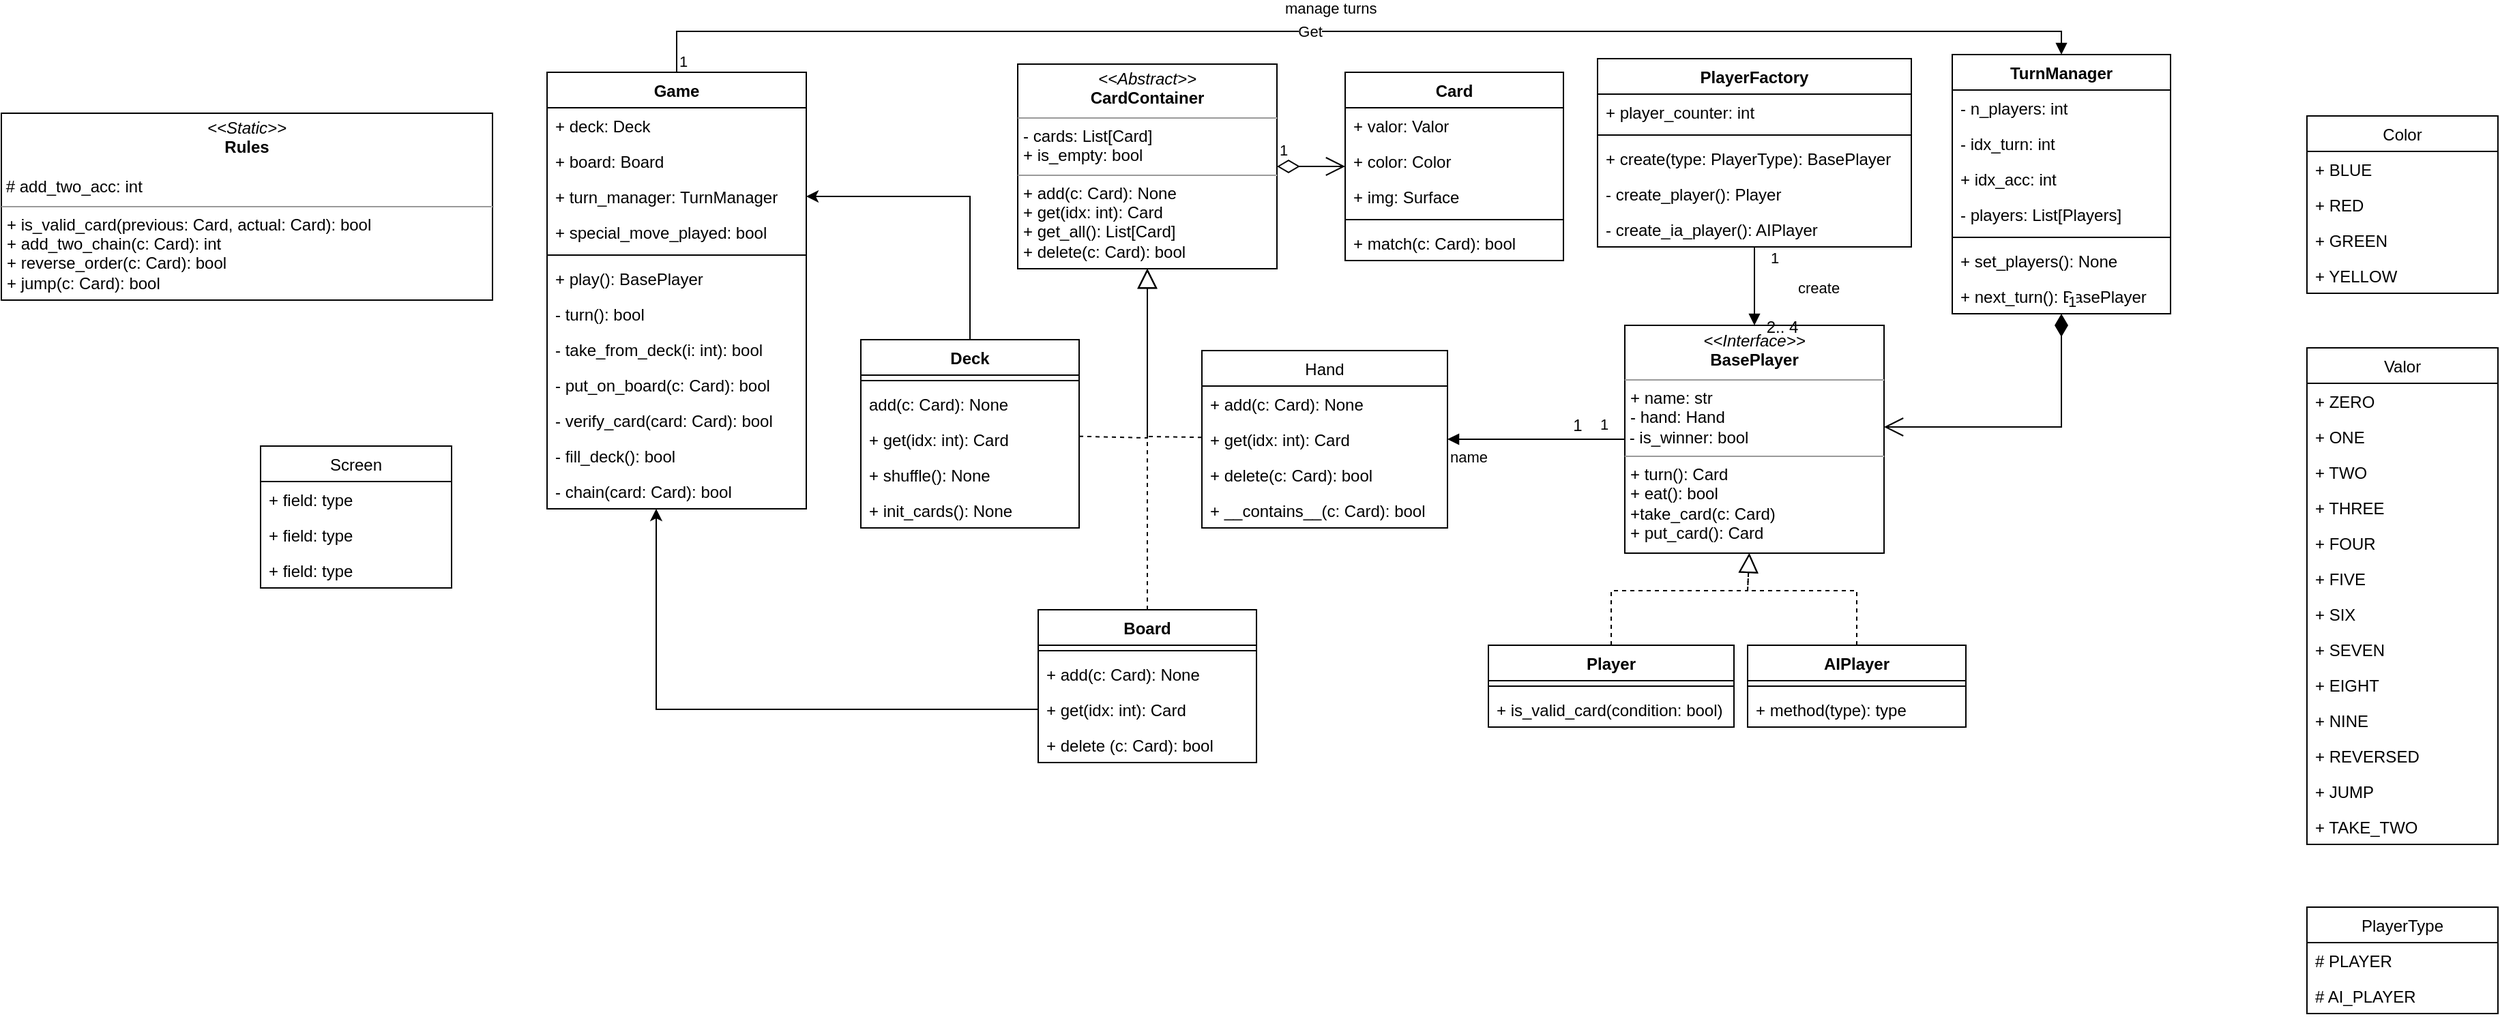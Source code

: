 <mxfile version="21.2.1" type="device">
  <diagram name="Page-1" id="DBGiUCMHaHdx4AlMlMy3">
    <mxGraphModel dx="2814" dy="854" grid="1" gridSize="10" guides="1" tooltips="1" connect="1" arrows="1" fold="1" page="1" pageScale="1" pageWidth="850" pageHeight="1100" math="0" shadow="0">
      <root>
        <mxCell id="0" />
        <mxCell id="1" parent="0" />
        <mxCell id="ubqhAJazblZL6xj3t8Am-1" value="Game" style="swimlane;fontStyle=1;align=center;verticalAlign=top;childLayout=stackLayout;horizontal=1;startSize=26;horizontalStack=0;resizeParent=1;resizeParentMax=0;resizeLast=0;collapsible=1;marginBottom=0;" parent="1" vertex="1">
          <mxGeometry x="-600" y="140" width="190" height="320" as="geometry" />
        </mxCell>
        <mxCell id="ubqhAJazblZL6xj3t8Am-2" value="+ deck: Deck" style="text;strokeColor=none;fillColor=none;align=left;verticalAlign=top;spacingLeft=4;spacingRight=4;overflow=hidden;rotatable=0;points=[[0,0.5],[1,0.5]];portConstraint=eastwest;" parent="ubqhAJazblZL6xj3t8Am-1" vertex="1">
          <mxGeometry y="26" width="190" height="26" as="geometry" />
        </mxCell>
        <mxCell id="ubqhAJazblZL6xj3t8Am-128" value="+ board: Board" style="text;strokeColor=none;fillColor=none;align=left;verticalAlign=top;spacingLeft=4;spacingRight=4;overflow=hidden;rotatable=0;points=[[0,0.5],[1,0.5]];portConstraint=eastwest;" parent="ubqhAJazblZL6xj3t8Am-1" vertex="1">
          <mxGeometry y="52" width="190" height="26" as="geometry" />
        </mxCell>
        <mxCell id="ubqhAJazblZL6xj3t8Am-129" value="+ turn_manager: TurnManager" style="text;strokeColor=none;fillColor=none;align=left;verticalAlign=top;spacingLeft=4;spacingRight=4;overflow=hidden;rotatable=0;points=[[0,0.5],[1,0.5]];portConstraint=eastwest;" parent="ubqhAJazblZL6xj3t8Am-1" vertex="1">
          <mxGeometry y="78" width="190" height="26" as="geometry" />
        </mxCell>
        <mxCell id="ubqhAJazblZL6xj3t8Am-137" value="+ special_move_played: bool" style="text;strokeColor=none;fillColor=none;align=left;verticalAlign=top;spacingLeft=4;spacingRight=4;overflow=hidden;rotatable=0;points=[[0,0.5],[1,0.5]];portConstraint=eastwest;" parent="ubqhAJazblZL6xj3t8Am-1" vertex="1">
          <mxGeometry y="104" width="190" height="26" as="geometry" />
        </mxCell>
        <mxCell id="ubqhAJazblZL6xj3t8Am-3" value="" style="line;strokeWidth=1;fillColor=none;align=left;verticalAlign=middle;spacingTop=-1;spacingLeft=3;spacingRight=3;rotatable=0;labelPosition=right;points=[];portConstraint=eastwest;strokeColor=inherit;" parent="ubqhAJazblZL6xj3t8Am-1" vertex="1">
          <mxGeometry y="130" width="190" height="8" as="geometry" />
        </mxCell>
        <mxCell id="ubqhAJazblZL6xj3t8Am-4" value="+ play(): BasePlayer" style="text;strokeColor=none;fillColor=none;align=left;verticalAlign=top;spacingLeft=4;spacingRight=4;overflow=hidden;rotatable=0;points=[[0,0.5],[1,0.5]];portConstraint=eastwest;" parent="ubqhAJazblZL6xj3t8Am-1" vertex="1">
          <mxGeometry y="138" width="190" height="26" as="geometry" />
        </mxCell>
        <mxCell id="ubqhAJazblZL6xj3t8Am-133" value="- turn(): bool" style="text;strokeColor=none;fillColor=none;align=left;verticalAlign=top;spacingLeft=4;spacingRight=4;overflow=hidden;rotatable=0;points=[[0,0.5],[1,0.5]];portConstraint=eastwest;" parent="ubqhAJazblZL6xj3t8Am-1" vertex="1">
          <mxGeometry y="164" width="190" height="26" as="geometry" />
        </mxCell>
        <mxCell id="ubqhAJazblZL6xj3t8Am-134" value="- take_from_deck(i: int): bool" style="text;strokeColor=none;fillColor=none;align=left;verticalAlign=top;spacingLeft=4;spacingRight=4;overflow=hidden;rotatable=0;points=[[0,0.5],[1,0.5]];portConstraint=eastwest;" parent="ubqhAJazblZL6xj3t8Am-1" vertex="1">
          <mxGeometry y="190" width="190" height="26" as="geometry" />
        </mxCell>
        <mxCell id="ubqhAJazblZL6xj3t8Am-135" value="- put_on_board(c: Card): bool" style="text;strokeColor=none;fillColor=none;align=left;verticalAlign=top;spacingLeft=4;spacingRight=4;overflow=hidden;rotatable=0;points=[[0,0.5],[1,0.5]];portConstraint=eastwest;" parent="ubqhAJazblZL6xj3t8Am-1" vertex="1">
          <mxGeometry y="216" width="190" height="26" as="geometry" />
        </mxCell>
        <mxCell id="ubqhAJazblZL6xj3t8Am-132" value="- verify_card(card: Card): bool" style="text;strokeColor=none;fillColor=none;align=left;verticalAlign=top;spacingLeft=4;spacingRight=4;overflow=hidden;rotatable=0;points=[[0,0.5],[1,0.5]];portConstraint=eastwest;" parent="ubqhAJazblZL6xj3t8Am-1" vertex="1">
          <mxGeometry y="242" width="190" height="26" as="geometry" />
        </mxCell>
        <mxCell id="ubqhAJazblZL6xj3t8Am-140" value="- fill_deck(): bool" style="text;strokeColor=none;fillColor=none;align=left;verticalAlign=top;spacingLeft=4;spacingRight=4;overflow=hidden;rotatable=0;points=[[0,0.5],[1,0.5]];portConstraint=eastwest;" parent="ubqhAJazblZL6xj3t8Am-1" vertex="1">
          <mxGeometry y="268" width="190" height="26" as="geometry" />
        </mxCell>
        <mxCell id="ubqhAJazblZL6xj3t8Am-136" value="- chain(card: Card): bool" style="text;strokeColor=none;fillColor=none;align=left;verticalAlign=top;spacingLeft=4;spacingRight=4;overflow=hidden;rotatable=0;points=[[0,0.5],[1,0.5]];portConstraint=eastwest;" parent="ubqhAJazblZL6xj3t8Am-1" vertex="1">
          <mxGeometry y="294" width="190" height="26" as="geometry" />
        </mxCell>
        <mxCell id="ubqhAJazblZL6xj3t8Am-9" value="&lt;p style=&quot;margin:0px;margin-top:4px;text-align:center;&quot;&gt;&lt;i&gt;&amp;lt;&amp;lt;Interface&amp;gt;&amp;gt;&lt;/i&gt;&lt;br&gt;&lt;b&gt;BasePlayer&lt;/b&gt;&lt;/p&gt;&lt;hr size=&quot;1&quot;&gt;&lt;p style=&quot;margin:0px;margin-left:4px;&quot;&gt;+ name: str&lt;br&gt;- hand: Hand&lt;/p&gt;&amp;nbsp;- is_winner: bool&lt;br&gt;&lt;hr size=&quot;1&quot;&gt;&lt;p style=&quot;margin:0px;margin-left:4px;&quot;&gt;+ turn(): Card&lt;/p&gt;&lt;p style=&quot;margin:0px;margin-left:4px;&quot;&gt;+ eat(): bool&lt;br&gt;+take_card(c: Card)&lt;/p&gt;&lt;p style=&quot;margin:0px;margin-left:4px;&quot;&gt;+ put_card(): Card&lt;/p&gt;" style="verticalAlign=top;align=left;overflow=fill;fontSize=12;fontFamily=Helvetica;html=1;" parent="1" vertex="1">
          <mxGeometry x="190" y="325.5" width="190" height="167" as="geometry" />
        </mxCell>
        <mxCell id="ubqhAJazblZL6xj3t8Am-10" value="Hand" style="swimlane;fontStyle=0;childLayout=stackLayout;horizontal=1;startSize=26;fillColor=none;horizontalStack=0;resizeParent=1;resizeParentMax=0;resizeLast=0;collapsible=1;marginBottom=0;" parent="1" vertex="1">
          <mxGeometry x="-120" y="344" width="180" height="130" as="geometry" />
        </mxCell>
        <mxCell id="ubqhAJazblZL6xj3t8Am-102" value="+ add(c: Card): None" style="text;strokeColor=none;fillColor=none;align=left;verticalAlign=top;spacingLeft=4;spacingRight=4;overflow=hidden;rotatable=0;points=[[0,0.5],[1,0.5]];portConstraint=eastwest;" parent="ubqhAJazblZL6xj3t8Am-10" vertex="1">
          <mxGeometry y="26" width="180" height="26" as="geometry" />
        </mxCell>
        <mxCell id="ubqhAJazblZL6xj3t8Am-103" value="+ get(idx: int): Card" style="text;strokeColor=none;fillColor=none;align=left;verticalAlign=top;spacingLeft=4;spacingRight=4;overflow=hidden;rotatable=0;points=[[0,0.5],[1,0.5]];portConstraint=eastwest;" parent="ubqhAJazblZL6xj3t8Am-10" vertex="1">
          <mxGeometry y="52" width="180" height="26" as="geometry" />
        </mxCell>
        <mxCell id="ubqhAJazblZL6xj3t8Am-119" value="+ delete(c: Card): bool" style="text;strokeColor=none;fillColor=none;align=left;verticalAlign=top;spacingLeft=4;spacingRight=4;overflow=hidden;rotatable=0;points=[[0,0.5],[1,0.5]];portConstraint=eastwest;" parent="ubqhAJazblZL6xj3t8Am-10" vertex="1">
          <mxGeometry y="78" width="180" height="26" as="geometry" />
        </mxCell>
        <mxCell id="ubqhAJazblZL6xj3t8Am-117" value="+ __contains__(c: Card): bool" style="text;strokeColor=none;fillColor=none;align=left;verticalAlign=top;spacingLeft=4;spacingRight=4;overflow=hidden;rotatable=0;points=[[0,0.5],[1,0.5]];portConstraint=eastwest;" parent="ubqhAJazblZL6xj3t8Am-10" vertex="1">
          <mxGeometry y="104" width="180" height="26" as="geometry" />
        </mxCell>
        <mxCell id="ubqhAJazblZL6xj3t8Am-14" value="Player" style="swimlane;fontStyle=1;align=center;verticalAlign=top;childLayout=stackLayout;horizontal=1;startSize=26;horizontalStack=0;resizeParent=1;resizeParentMax=0;resizeLast=0;collapsible=1;marginBottom=0;" parent="1" vertex="1">
          <mxGeometry x="90" y="560" width="180" height="60" as="geometry" />
        </mxCell>
        <mxCell id="ubqhAJazblZL6xj3t8Am-16" value="" style="line;strokeWidth=1;fillColor=none;align=left;verticalAlign=middle;spacingTop=-1;spacingLeft=3;spacingRight=3;rotatable=0;labelPosition=right;points=[];portConstraint=eastwest;strokeColor=inherit;" parent="ubqhAJazblZL6xj3t8Am-14" vertex="1">
          <mxGeometry y="26" width="180" height="8" as="geometry" />
        </mxCell>
        <mxCell id="ubqhAJazblZL6xj3t8Am-17" value="+ is_valid_card(condition: bool)" style="text;strokeColor=none;fillColor=none;align=left;verticalAlign=top;spacingLeft=4;spacingRight=4;overflow=hidden;rotatable=0;points=[[0,0.5],[1,0.5]];portConstraint=eastwest;" parent="ubqhAJazblZL6xj3t8Am-14" vertex="1">
          <mxGeometry y="34" width="180" height="26" as="geometry" />
        </mxCell>
        <mxCell id="ubqhAJazblZL6xj3t8Am-18" value="AIPlayer" style="swimlane;fontStyle=1;align=center;verticalAlign=top;childLayout=stackLayout;horizontal=1;startSize=26;horizontalStack=0;resizeParent=1;resizeParentMax=0;resizeLast=0;collapsible=1;marginBottom=0;" parent="1" vertex="1">
          <mxGeometry x="280" y="560" width="160" height="60" as="geometry" />
        </mxCell>
        <mxCell id="ubqhAJazblZL6xj3t8Am-20" value="" style="line;strokeWidth=1;fillColor=none;align=left;verticalAlign=middle;spacingTop=-1;spacingLeft=3;spacingRight=3;rotatable=0;labelPosition=right;points=[];portConstraint=eastwest;strokeColor=inherit;" parent="ubqhAJazblZL6xj3t8Am-18" vertex="1">
          <mxGeometry y="26" width="160" height="8" as="geometry" />
        </mxCell>
        <mxCell id="ubqhAJazblZL6xj3t8Am-21" value="+ method(type): type" style="text;strokeColor=none;fillColor=none;align=left;verticalAlign=top;spacingLeft=4;spacingRight=4;overflow=hidden;rotatable=0;points=[[0,0.5],[1,0.5]];portConstraint=eastwest;" parent="ubqhAJazblZL6xj3t8Am-18" vertex="1">
          <mxGeometry y="34" width="160" height="26" as="geometry" />
        </mxCell>
        <mxCell id="ubqhAJazblZL6xj3t8Am-22" value="" style="endArrow=block;dashed=1;endFill=0;endSize=12;html=1;rounded=0;" parent="1" source="ubqhAJazblZL6xj3t8Am-14" target="ubqhAJazblZL6xj3t8Am-9" edge="1">
          <mxGeometry width="160" relative="1" as="geometry">
            <mxPoint x="295" y="440" as="sourcePoint" />
            <mxPoint x="455" y="440" as="targetPoint" />
            <Array as="points">
              <mxPoint x="180" y="520" />
              <mxPoint x="280" y="520" />
            </Array>
          </mxGeometry>
        </mxCell>
        <mxCell id="ubqhAJazblZL6xj3t8Am-23" value="" style="endArrow=block;dashed=1;endFill=0;endSize=12;html=1;rounded=0;" parent="1" source="ubqhAJazblZL6xj3t8Am-18" target="ubqhAJazblZL6xj3t8Am-9" edge="1">
          <mxGeometry width="160" relative="1" as="geometry">
            <mxPoint x="295" y="440" as="sourcePoint" />
            <mxPoint x="455" y="440" as="targetPoint" />
            <Array as="points">
              <mxPoint x="360" y="520" />
              <mxPoint x="280" y="520" />
            </Array>
          </mxGeometry>
        </mxCell>
        <mxCell id="ubqhAJazblZL6xj3t8Am-24" value="PlayerFactory" style="swimlane;fontStyle=1;align=center;verticalAlign=top;childLayout=stackLayout;horizontal=1;startSize=26;horizontalStack=0;resizeParent=1;resizeParentMax=0;resizeLast=0;collapsible=1;marginBottom=0;" parent="1" vertex="1">
          <mxGeometry x="170" y="130" width="230" height="138" as="geometry" />
        </mxCell>
        <mxCell id="ubqhAJazblZL6xj3t8Am-36" value="+ player_counter: int" style="text;strokeColor=none;fillColor=none;align=left;verticalAlign=top;spacingLeft=4;spacingRight=4;overflow=hidden;rotatable=0;points=[[0,0.5],[1,0.5]];portConstraint=eastwest;" parent="ubqhAJazblZL6xj3t8Am-24" vertex="1">
          <mxGeometry y="26" width="230" height="26" as="geometry" />
        </mxCell>
        <mxCell id="ubqhAJazblZL6xj3t8Am-26" value="" style="line;strokeWidth=1;fillColor=none;align=left;verticalAlign=middle;spacingTop=-1;spacingLeft=3;spacingRight=3;rotatable=0;labelPosition=right;points=[];portConstraint=eastwest;strokeColor=inherit;" parent="ubqhAJazblZL6xj3t8Am-24" vertex="1">
          <mxGeometry y="52" width="230" height="8" as="geometry" />
        </mxCell>
        <mxCell id="ubqhAJazblZL6xj3t8Am-37" value="+ create(type: PlayerType): BasePlayer" style="text;strokeColor=none;fillColor=none;align=left;verticalAlign=top;spacingLeft=4;spacingRight=4;overflow=hidden;rotatable=0;points=[[0,0.5],[1,0.5]];portConstraint=eastwest;" parent="ubqhAJazblZL6xj3t8Am-24" vertex="1">
          <mxGeometry y="60" width="230" height="26" as="geometry" />
        </mxCell>
        <mxCell id="ubqhAJazblZL6xj3t8Am-27" value="- create_player(): Player" style="text;strokeColor=none;fillColor=none;align=left;verticalAlign=top;spacingLeft=4;spacingRight=4;overflow=hidden;rotatable=0;points=[[0,0.5],[1,0.5]];portConstraint=eastwest;" parent="ubqhAJazblZL6xj3t8Am-24" vertex="1">
          <mxGeometry y="86" width="230" height="26" as="geometry" />
        </mxCell>
        <mxCell id="ubqhAJazblZL6xj3t8Am-29" value="- create_ia_player(): AIPlayer" style="text;strokeColor=none;fillColor=none;align=left;verticalAlign=top;spacingLeft=4;spacingRight=4;overflow=hidden;rotatable=0;points=[[0,0.5],[1,0.5]];portConstraint=eastwest;" parent="ubqhAJazblZL6xj3t8Am-24" vertex="1">
          <mxGeometry y="112" width="230" height="26" as="geometry" />
        </mxCell>
        <mxCell id="ubqhAJazblZL6xj3t8Am-30" value="create" style="endArrow=block;endFill=1;html=1;edgeStyle=orthogonalEdgeStyle;align=left;verticalAlign=top;rounded=0;" parent="1" source="ubqhAJazblZL6xj3t8Am-24" target="ubqhAJazblZL6xj3t8Am-9" edge="1">
          <mxGeometry x="-0.429" y="30" relative="1" as="geometry">
            <mxPoint x="340" y="320" as="sourcePoint" />
            <mxPoint x="500" y="320" as="targetPoint" />
            <mxPoint as="offset" />
          </mxGeometry>
        </mxCell>
        <mxCell id="ubqhAJazblZL6xj3t8Am-31" value="1" style="edgeLabel;resizable=0;html=1;align=left;verticalAlign=bottom;" parent="ubqhAJazblZL6xj3t8Am-30" connectable="0" vertex="1">
          <mxGeometry x="-1" relative="1" as="geometry">
            <mxPoint x="10" y="16" as="offset" />
          </mxGeometry>
        </mxCell>
        <mxCell id="ubqhAJazblZL6xj3t8Am-32" value="2.. 4" style="text;html=1;align=center;verticalAlign=middle;resizable=0;points=[];autosize=1;strokeColor=none;fillColor=none;" parent="1" vertex="1">
          <mxGeometry x="280" y="312" width="50" height="30" as="geometry" />
        </mxCell>
        <mxCell id="ubqhAJazblZL6xj3t8Am-33" value="name" style="endArrow=block;endFill=1;html=1;edgeStyle=orthogonalEdgeStyle;align=left;verticalAlign=top;rounded=0;" parent="1" source="ubqhAJazblZL6xj3t8Am-9" target="ubqhAJazblZL6xj3t8Am-10" edge="1">
          <mxGeometry x="1" relative="1" as="geometry">
            <mxPoint x="340" y="370" as="sourcePoint" />
            <mxPoint x="500" y="370" as="targetPoint" />
            <mxPoint as="offset" />
          </mxGeometry>
        </mxCell>
        <mxCell id="ubqhAJazblZL6xj3t8Am-34" value="1" style="edgeLabel;resizable=0;html=1;align=left;verticalAlign=bottom;" parent="ubqhAJazblZL6xj3t8Am-33" connectable="0" vertex="1">
          <mxGeometry x="-1" relative="1" as="geometry">
            <mxPoint x="-20" y="-3" as="offset" />
          </mxGeometry>
        </mxCell>
        <mxCell id="ubqhAJazblZL6xj3t8Am-35" value="1" style="text;html=1;align=center;verticalAlign=middle;resizable=0;points=[];autosize=1;strokeColor=none;fillColor=none;" parent="1" vertex="1">
          <mxGeometry x="140" y="384" width="30" height="30" as="geometry" />
        </mxCell>
        <mxCell id="ubqhAJazblZL6xj3t8Am-38" value="PlayerType" style="swimlane;fontStyle=0;childLayout=stackLayout;horizontal=1;startSize=26;fillColor=none;horizontalStack=0;resizeParent=1;resizeParentMax=0;resizeLast=0;collapsible=1;marginBottom=0;" parent="1" vertex="1">
          <mxGeometry x="690" y="752" width="140" height="78" as="geometry" />
        </mxCell>
        <mxCell id="ubqhAJazblZL6xj3t8Am-25" value="# PLAYER" style="text;strokeColor=none;fillColor=none;align=left;verticalAlign=top;spacingLeft=4;spacingRight=4;overflow=hidden;rotatable=0;points=[[0,0.5],[1,0.5]];portConstraint=eastwest;" parent="ubqhAJazblZL6xj3t8Am-38" vertex="1">
          <mxGeometry y="26" width="140" height="26" as="geometry" />
        </mxCell>
        <mxCell id="ubqhAJazblZL6xj3t8Am-28" value="# AI_PLAYER" style="text;strokeColor=none;fillColor=none;align=left;verticalAlign=top;spacingLeft=4;spacingRight=4;overflow=hidden;rotatable=0;points=[[0,0.5],[1,0.5]];portConstraint=eastwest;" parent="ubqhAJazblZL6xj3t8Am-38" vertex="1">
          <mxGeometry y="52" width="140" height="26" as="geometry" />
        </mxCell>
        <mxCell id="ubqhAJazblZL6xj3t8Am-43" value="Card" style="swimlane;fontStyle=1;align=center;verticalAlign=top;childLayout=stackLayout;horizontal=1;startSize=26;horizontalStack=0;resizeParent=1;resizeParentMax=0;resizeLast=0;collapsible=1;marginBottom=0;" parent="1" vertex="1">
          <mxGeometry x="-15" y="140" width="160" height="138" as="geometry" />
        </mxCell>
        <mxCell id="ubqhAJazblZL6xj3t8Am-47" value="+ valor: Valor" style="text;strokeColor=none;fillColor=none;align=left;verticalAlign=top;spacingLeft=4;spacingRight=4;overflow=hidden;rotatable=0;points=[[0,0.5],[1,0.5]];portConstraint=eastwest;" parent="ubqhAJazblZL6xj3t8Am-43" vertex="1">
          <mxGeometry y="26" width="160" height="26" as="geometry" />
        </mxCell>
        <mxCell id="ubqhAJazblZL6xj3t8Am-44" value="+ color: Color" style="text;strokeColor=none;fillColor=none;align=left;verticalAlign=top;spacingLeft=4;spacingRight=4;overflow=hidden;rotatable=0;points=[[0,0.5],[1,0.5]];portConstraint=eastwest;" parent="ubqhAJazblZL6xj3t8Am-43" vertex="1">
          <mxGeometry y="52" width="160" height="26" as="geometry" />
        </mxCell>
        <mxCell id="ubqhAJazblZL6xj3t8Am-48" value="+ img: Surface" style="text;strokeColor=none;fillColor=none;align=left;verticalAlign=top;spacingLeft=4;spacingRight=4;overflow=hidden;rotatable=0;points=[[0,0.5],[1,0.5]];portConstraint=eastwest;" parent="ubqhAJazblZL6xj3t8Am-43" vertex="1">
          <mxGeometry y="78" width="160" height="26" as="geometry" />
        </mxCell>
        <mxCell id="ubqhAJazblZL6xj3t8Am-45" value="" style="line;strokeWidth=1;fillColor=none;align=left;verticalAlign=middle;spacingTop=-1;spacingLeft=3;spacingRight=3;rotatable=0;labelPosition=right;points=[];portConstraint=eastwest;strokeColor=inherit;" parent="ubqhAJazblZL6xj3t8Am-43" vertex="1">
          <mxGeometry y="104" width="160" height="8" as="geometry" />
        </mxCell>
        <mxCell id="ubqhAJazblZL6xj3t8Am-46" value="+ match(c: Card): bool" style="text;strokeColor=none;fillColor=none;align=left;verticalAlign=top;spacingLeft=4;spacingRight=4;overflow=hidden;rotatable=0;points=[[0,0.5],[1,0.5]];portConstraint=eastwest;" parent="ubqhAJazblZL6xj3t8Am-43" vertex="1">
          <mxGeometry y="112" width="160" height="26" as="geometry" />
        </mxCell>
        <mxCell id="ubqhAJazblZL6xj3t8Am-49" value="Color" style="swimlane;fontStyle=0;childLayout=stackLayout;horizontal=1;startSize=26;fillColor=none;horizontalStack=0;resizeParent=1;resizeParentMax=0;resizeLast=0;collapsible=1;marginBottom=0;" parent="1" vertex="1">
          <mxGeometry x="690" y="172" width="140" height="130" as="geometry" />
        </mxCell>
        <mxCell id="ubqhAJazblZL6xj3t8Am-50" value="+ BLUE" style="text;strokeColor=none;fillColor=none;align=left;verticalAlign=top;spacingLeft=4;spacingRight=4;overflow=hidden;rotatable=0;points=[[0,0.5],[1,0.5]];portConstraint=eastwest;" parent="ubqhAJazblZL6xj3t8Am-49" vertex="1">
          <mxGeometry y="26" width="140" height="26" as="geometry" />
        </mxCell>
        <mxCell id="ubqhAJazblZL6xj3t8Am-51" value="+ RED" style="text;strokeColor=none;fillColor=none;align=left;verticalAlign=top;spacingLeft=4;spacingRight=4;overflow=hidden;rotatable=0;points=[[0,0.5],[1,0.5]];portConstraint=eastwest;" parent="ubqhAJazblZL6xj3t8Am-49" vertex="1">
          <mxGeometry y="52" width="140" height="26" as="geometry" />
        </mxCell>
        <mxCell id="ubqhAJazblZL6xj3t8Am-55" value="+ GREEN" style="text;strokeColor=none;fillColor=none;align=left;verticalAlign=top;spacingLeft=4;spacingRight=4;overflow=hidden;rotatable=0;points=[[0,0.5],[1,0.5]];portConstraint=eastwest;" parent="ubqhAJazblZL6xj3t8Am-49" vertex="1">
          <mxGeometry y="78" width="140" height="26" as="geometry" />
        </mxCell>
        <mxCell id="ubqhAJazblZL6xj3t8Am-54" value="+ YELLOW" style="text;strokeColor=none;fillColor=none;align=left;verticalAlign=top;spacingLeft=4;spacingRight=4;overflow=hidden;rotatable=0;points=[[0,0.5],[1,0.5]];portConstraint=eastwest;" parent="ubqhAJazblZL6xj3t8Am-49" vertex="1">
          <mxGeometry y="104" width="140" height="26" as="geometry" />
        </mxCell>
        <mxCell id="ubqhAJazblZL6xj3t8Am-56" value="Valor" style="swimlane;fontStyle=0;childLayout=stackLayout;horizontal=1;startSize=26;fillColor=none;horizontalStack=0;resizeParent=1;resizeParentMax=0;resizeLast=0;collapsible=1;marginBottom=0;" parent="1" vertex="1">
          <mxGeometry x="690" y="342" width="140" height="364" as="geometry" />
        </mxCell>
        <mxCell id="ubqhAJazblZL6xj3t8Am-57" value="+ ZERO" style="text;strokeColor=none;fillColor=none;align=left;verticalAlign=top;spacingLeft=4;spacingRight=4;overflow=hidden;rotatable=0;points=[[0,0.5],[1,0.5]];portConstraint=eastwest;" parent="ubqhAJazblZL6xj3t8Am-56" vertex="1">
          <mxGeometry y="26" width="140" height="26" as="geometry" />
        </mxCell>
        <mxCell id="ubqhAJazblZL6xj3t8Am-58" value="+ ONE" style="text;strokeColor=none;fillColor=none;align=left;verticalAlign=top;spacingLeft=4;spacingRight=4;overflow=hidden;rotatable=0;points=[[0,0.5],[1,0.5]];portConstraint=eastwest;" parent="ubqhAJazblZL6xj3t8Am-56" vertex="1">
          <mxGeometry y="52" width="140" height="26" as="geometry" />
        </mxCell>
        <mxCell id="ubqhAJazblZL6xj3t8Am-59" value="+ TWO" style="text;strokeColor=none;fillColor=none;align=left;verticalAlign=top;spacingLeft=4;spacingRight=4;overflow=hidden;rotatable=0;points=[[0,0.5],[1,0.5]];portConstraint=eastwest;" parent="ubqhAJazblZL6xj3t8Am-56" vertex="1">
          <mxGeometry y="78" width="140" height="26" as="geometry" />
        </mxCell>
        <mxCell id="ubqhAJazblZL6xj3t8Am-60" value="+ THREE" style="text;strokeColor=none;fillColor=none;align=left;verticalAlign=top;spacingLeft=4;spacingRight=4;overflow=hidden;rotatable=0;points=[[0,0.5],[1,0.5]];portConstraint=eastwest;" parent="ubqhAJazblZL6xj3t8Am-56" vertex="1">
          <mxGeometry y="104" width="140" height="26" as="geometry" />
        </mxCell>
        <mxCell id="ubqhAJazblZL6xj3t8Am-62" value="+ FOUR" style="text;strokeColor=none;fillColor=none;align=left;verticalAlign=top;spacingLeft=4;spacingRight=4;overflow=hidden;rotatable=0;points=[[0,0.5],[1,0.5]];portConstraint=eastwest;" parent="ubqhAJazblZL6xj3t8Am-56" vertex="1">
          <mxGeometry y="130" width="140" height="26" as="geometry" />
        </mxCell>
        <mxCell id="ubqhAJazblZL6xj3t8Am-65" value="+ FIVE" style="text;strokeColor=none;fillColor=none;align=left;verticalAlign=top;spacingLeft=4;spacingRight=4;overflow=hidden;rotatable=0;points=[[0,0.5],[1,0.5]];portConstraint=eastwest;" parent="ubqhAJazblZL6xj3t8Am-56" vertex="1">
          <mxGeometry y="156" width="140" height="26" as="geometry" />
        </mxCell>
        <mxCell id="ubqhAJazblZL6xj3t8Am-66" value="+ SIX" style="text;strokeColor=none;fillColor=none;align=left;verticalAlign=top;spacingLeft=4;spacingRight=4;overflow=hidden;rotatable=0;points=[[0,0.5],[1,0.5]];portConstraint=eastwest;" parent="ubqhAJazblZL6xj3t8Am-56" vertex="1">
          <mxGeometry y="182" width="140" height="26" as="geometry" />
        </mxCell>
        <mxCell id="ubqhAJazblZL6xj3t8Am-67" value="+ SEVEN" style="text;strokeColor=none;fillColor=none;align=left;verticalAlign=top;spacingLeft=4;spacingRight=4;overflow=hidden;rotatable=0;points=[[0,0.5],[1,0.5]];portConstraint=eastwest;" parent="ubqhAJazblZL6xj3t8Am-56" vertex="1">
          <mxGeometry y="208" width="140" height="26" as="geometry" />
        </mxCell>
        <mxCell id="ubqhAJazblZL6xj3t8Am-64" value="+ EIGHT" style="text;strokeColor=none;fillColor=none;align=left;verticalAlign=top;spacingLeft=4;spacingRight=4;overflow=hidden;rotatable=0;points=[[0,0.5],[1,0.5]];portConstraint=eastwest;" parent="ubqhAJazblZL6xj3t8Am-56" vertex="1">
          <mxGeometry y="234" width="140" height="26" as="geometry" />
        </mxCell>
        <mxCell id="ubqhAJazblZL6xj3t8Am-63" value="+ NINE" style="text;strokeColor=none;fillColor=none;align=left;verticalAlign=top;spacingLeft=4;spacingRight=4;overflow=hidden;rotatable=0;points=[[0,0.5],[1,0.5]];portConstraint=eastwest;" parent="ubqhAJazblZL6xj3t8Am-56" vertex="1">
          <mxGeometry y="260" width="140" height="26" as="geometry" />
        </mxCell>
        <mxCell id="ubqhAJazblZL6xj3t8Am-61" value="+ REVERSED" style="text;strokeColor=none;fillColor=none;align=left;verticalAlign=top;spacingLeft=4;spacingRight=4;overflow=hidden;rotatable=0;points=[[0,0.5],[1,0.5]];portConstraint=eastwest;" parent="ubqhAJazblZL6xj3t8Am-56" vertex="1">
          <mxGeometry y="286" width="140" height="26" as="geometry" />
        </mxCell>
        <mxCell id="ubqhAJazblZL6xj3t8Am-68" value="+ JUMP" style="text;strokeColor=none;fillColor=none;align=left;verticalAlign=top;spacingLeft=4;spacingRight=4;overflow=hidden;rotatable=0;points=[[0,0.5],[1,0.5]];portConstraint=eastwest;" parent="ubqhAJazblZL6xj3t8Am-56" vertex="1">
          <mxGeometry y="312" width="140" height="26" as="geometry" />
        </mxCell>
        <mxCell id="ubqhAJazblZL6xj3t8Am-69" value="+ TAKE_TWO" style="text;strokeColor=none;fillColor=none;align=left;verticalAlign=top;spacingLeft=4;spacingRight=4;overflow=hidden;rotatable=0;points=[[0,0.5],[1,0.5]];portConstraint=eastwest;" parent="ubqhAJazblZL6xj3t8Am-56" vertex="1">
          <mxGeometry y="338" width="140" height="26" as="geometry" />
        </mxCell>
        <mxCell id="ubqhAJazblZL6xj3t8Am-131" style="edgeStyle=orthogonalEdgeStyle;rounded=0;orthogonalLoop=1;jettySize=auto;html=1;entryX=1;entryY=0.5;entryDx=0;entryDy=0;" parent="1" source="ubqhAJazblZL6xj3t8Am-74" target="ubqhAJazblZL6xj3t8Am-129" edge="1">
          <mxGeometry relative="1" as="geometry">
            <Array as="points">
              <mxPoint x="-290" y="231" />
            </Array>
          </mxGeometry>
        </mxCell>
        <mxCell id="ubqhAJazblZL6xj3t8Am-74" value="Deck" style="swimlane;fontStyle=1;align=center;verticalAlign=top;childLayout=stackLayout;horizontal=1;startSize=26;horizontalStack=0;resizeParent=1;resizeParentMax=0;resizeLast=0;collapsible=1;marginBottom=0;" parent="1" vertex="1">
          <mxGeometry x="-370" y="336" width="160" height="138" as="geometry" />
        </mxCell>
        <mxCell id="ubqhAJazblZL6xj3t8Am-76" value="" style="line;strokeWidth=1;fillColor=none;align=left;verticalAlign=middle;spacingTop=-1;spacingLeft=3;spacingRight=3;rotatable=0;labelPosition=right;points=[];portConstraint=eastwest;strokeColor=inherit;" parent="ubqhAJazblZL6xj3t8Am-74" vertex="1">
          <mxGeometry y="26" width="160" height="8" as="geometry" />
        </mxCell>
        <mxCell id="ubqhAJazblZL6xj3t8Am-77" value="add(c: Card): None" style="text;strokeColor=none;fillColor=none;align=left;verticalAlign=top;spacingLeft=4;spacingRight=4;overflow=hidden;rotatable=0;points=[[0,0.5],[1,0.5]];portConstraint=eastwest;" parent="ubqhAJazblZL6xj3t8Am-74" vertex="1">
          <mxGeometry y="34" width="160" height="26" as="geometry" />
        </mxCell>
        <mxCell id="ubqhAJazblZL6xj3t8Am-104" value="+ get(idx: int): Card" style="text;strokeColor=none;fillColor=none;align=left;verticalAlign=top;spacingLeft=4;spacingRight=4;overflow=hidden;rotatable=0;points=[[0,0.5],[1,0.5]];portConstraint=eastwest;" parent="ubqhAJazblZL6xj3t8Am-74" vertex="1">
          <mxGeometry y="60" width="160" height="26" as="geometry" />
        </mxCell>
        <mxCell id="ubqhAJazblZL6xj3t8Am-138" value="+ shuffle(): None" style="text;strokeColor=none;fillColor=none;align=left;verticalAlign=top;spacingLeft=4;spacingRight=4;overflow=hidden;rotatable=0;points=[[0,0.5],[1,0.5]];portConstraint=eastwest;" parent="ubqhAJazblZL6xj3t8Am-74" vertex="1">
          <mxGeometry y="86" width="160" height="26" as="geometry" />
        </mxCell>
        <mxCell id="ubqhAJazblZL6xj3t8Am-116" value="+ init_cards(): None" style="text;strokeColor=none;fillColor=none;align=left;verticalAlign=top;spacingLeft=4;spacingRight=4;overflow=hidden;rotatable=0;points=[[0,0.5],[1,0.5]];portConstraint=eastwest;" parent="ubqhAJazblZL6xj3t8Am-74" vertex="1">
          <mxGeometry y="112" width="160" height="26" as="geometry" />
        </mxCell>
        <mxCell id="ubqhAJazblZL6xj3t8Am-86" value="&lt;p style=&quot;margin:0px;margin-top:4px;text-align:center;&quot;&gt;&lt;i&gt;&amp;lt;&amp;lt;Abstract&amp;gt;&amp;gt;&lt;/i&gt;&lt;br&gt;&lt;b&gt;CardContainer&lt;/b&gt;&lt;/p&gt;&lt;hr size=&quot;1&quot;&gt;&lt;p style=&quot;margin:0px;margin-left:4px;&quot;&gt;- cards: List[Card]&lt;/p&gt;&lt;p style=&quot;margin:0px;margin-left:4px;&quot;&gt;+ is_empty: bool&lt;/p&gt;&lt;hr size=&quot;1&quot;&gt;&lt;p style=&quot;margin:0px;margin-left:4px;&quot;&gt;&lt;span style=&quot;background-color: initial;&quot;&gt;+ add(c: Card): None&lt;/span&gt;&lt;br&gt;&lt;/p&gt;&lt;p style=&quot;margin:0px;margin-left:4px;&quot;&gt;+ get(idx: int): Card&lt;/p&gt;&lt;p style=&quot;margin:0px;margin-left:4px;&quot;&gt;+ get_all(): List[Card]&lt;/p&gt;&lt;p style=&quot;margin:0px;margin-left:4px;&quot;&gt;+ delete(c: Card): bool&lt;/p&gt;" style="verticalAlign=top;align=left;overflow=fill;fontSize=12;fontFamily=Helvetica;html=1;" parent="1" vertex="1">
          <mxGeometry x="-255" y="134" width="190" height="150" as="geometry" />
        </mxCell>
        <mxCell id="ubqhAJazblZL6xj3t8Am-87" value="" style="endArrow=block;dashed=1;endFill=0;endSize=12;html=1;rounded=0;" parent="1" source="ubqhAJazblZL6xj3t8Am-74" target="ubqhAJazblZL6xj3t8Am-86" edge="1">
          <mxGeometry width="160" relative="1" as="geometry">
            <mxPoint x="-140" y="320" as="sourcePoint" />
            <mxPoint x="20" y="320" as="targetPoint" />
            <Array as="points">
              <mxPoint x="-160" y="408" />
              <mxPoint x="-160" y="390" />
            </Array>
          </mxGeometry>
        </mxCell>
        <mxCell id="ubqhAJazblZL6xj3t8Am-88" value="" style="endArrow=block;dashed=1;endFill=0;endSize=12;html=1;rounded=0;" parent="1" source="ubqhAJazblZL6xj3t8Am-10" target="ubqhAJazblZL6xj3t8Am-86" edge="1">
          <mxGeometry width="160" relative="1" as="geometry">
            <mxPoint x="-140" y="320" as="sourcePoint" />
            <mxPoint x="20" y="320" as="targetPoint" />
            <Array as="points">
              <mxPoint x="-160" y="407" />
            </Array>
          </mxGeometry>
        </mxCell>
        <mxCell id="ubqhAJazblZL6xj3t8Am-89" value="1" style="endArrow=open;html=1;endSize=12;startArrow=diamondThin;startSize=14;startFill=0;edgeStyle=orthogonalEdgeStyle;align=left;verticalAlign=bottom;rounded=0;" parent="1" source="ubqhAJazblZL6xj3t8Am-86" target="ubqhAJazblZL6xj3t8Am-43" edge="1">
          <mxGeometry x="-1" y="3" relative="1" as="geometry">
            <mxPoint x="-140" y="320" as="sourcePoint" />
            <mxPoint x="20" y="320" as="targetPoint" />
          </mxGeometry>
        </mxCell>
        <mxCell id="ubqhAJazblZL6xj3t8Am-90" value="Board" style="swimlane;fontStyle=1;align=center;verticalAlign=top;childLayout=stackLayout;horizontal=1;startSize=26;horizontalStack=0;resizeParent=1;resizeParentMax=0;resizeLast=0;collapsible=1;marginBottom=0;" parent="1" vertex="1">
          <mxGeometry x="-240" y="534" width="160" height="112" as="geometry" />
        </mxCell>
        <mxCell id="ubqhAJazblZL6xj3t8Am-92" value="" style="line;strokeWidth=1;fillColor=none;align=left;verticalAlign=middle;spacingTop=-1;spacingLeft=3;spacingRight=3;rotatable=0;labelPosition=right;points=[];portConstraint=eastwest;strokeColor=inherit;" parent="ubqhAJazblZL6xj3t8Am-90" vertex="1">
          <mxGeometry y="26" width="160" height="8" as="geometry" />
        </mxCell>
        <mxCell id="ubqhAJazblZL6xj3t8Am-93" value="+ add(c: Card): None" style="text;strokeColor=none;fillColor=none;align=left;verticalAlign=top;spacingLeft=4;spacingRight=4;overflow=hidden;rotatable=0;points=[[0,0.5],[1,0.5]];portConstraint=eastwest;" parent="ubqhAJazblZL6xj3t8Am-90" vertex="1">
          <mxGeometry y="34" width="160" height="26" as="geometry" />
        </mxCell>
        <mxCell id="ubqhAJazblZL6xj3t8Am-105" value="+ get(idx: int): Card" style="text;strokeColor=none;fillColor=none;align=left;verticalAlign=top;spacingLeft=4;spacingRight=4;overflow=hidden;rotatable=0;points=[[0,0.5],[1,0.5]];portConstraint=eastwest;" parent="ubqhAJazblZL6xj3t8Am-90" vertex="1">
          <mxGeometry y="60" width="160" height="26" as="geometry" />
        </mxCell>
        <mxCell id="ubqhAJazblZL6xj3t8Am-107" value="+ delete (c: Card): bool" style="text;strokeColor=none;fillColor=none;align=left;verticalAlign=top;spacingLeft=4;spacingRight=4;overflow=hidden;rotatable=0;points=[[0,0.5],[1,0.5]];portConstraint=eastwest;" parent="ubqhAJazblZL6xj3t8Am-90" vertex="1">
          <mxGeometry y="86" width="160" height="26" as="geometry" />
        </mxCell>
        <mxCell id="ubqhAJazblZL6xj3t8Am-94" value="Screen" style="swimlane;fontStyle=0;childLayout=stackLayout;horizontal=1;startSize=26;fillColor=none;horizontalStack=0;resizeParent=1;resizeParentMax=0;resizeLast=0;collapsible=1;marginBottom=0;" parent="1" vertex="1">
          <mxGeometry x="-810" y="414" width="140" height="104" as="geometry" />
        </mxCell>
        <mxCell id="ubqhAJazblZL6xj3t8Am-95" value="+ field: type" style="text;strokeColor=none;fillColor=none;align=left;verticalAlign=top;spacingLeft=4;spacingRight=4;overflow=hidden;rotatable=0;points=[[0,0.5],[1,0.5]];portConstraint=eastwest;" parent="ubqhAJazblZL6xj3t8Am-94" vertex="1">
          <mxGeometry y="26" width="140" height="26" as="geometry" />
        </mxCell>
        <mxCell id="ubqhAJazblZL6xj3t8Am-96" value="+ field: type" style="text;strokeColor=none;fillColor=none;align=left;verticalAlign=top;spacingLeft=4;spacingRight=4;overflow=hidden;rotatable=0;points=[[0,0.5],[1,0.5]];portConstraint=eastwest;" parent="ubqhAJazblZL6xj3t8Am-94" vertex="1">
          <mxGeometry y="52" width="140" height="26" as="geometry" />
        </mxCell>
        <mxCell id="ubqhAJazblZL6xj3t8Am-97" value="+ field: type" style="text;strokeColor=none;fillColor=none;align=left;verticalAlign=top;spacingLeft=4;spacingRight=4;overflow=hidden;rotatable=0;points=[[0,0.5],[1,0.5]];portConstraint=eastwest;" parent="ubqhAJazblZL6xj3t8Am-94" vertex="1">
          <mxGeometry y="78" width="140" height="26" as="geometry" />
        </mxCell>
        <mxCell id="ubqhAJazblZL6xj3t8Am-106" value="" style="endArrow=block;dashed=1;endFill=0;endSize=12;html=1;rounded=0;" parent="1" source="ubqhAJazblZL6xj3t8Am-90" target="ubqhAJazblZL6xj3t8Am-86" edge="1">
          <mxGeometry width="160" relative="1" as="geometry">
            <mxPoint x="-90" y="370" as="sourcePoint" />
            <mxPoint x="70" y="370" as="targetPoint" />
          </mxGeometry>
        </mxCell>
        <mxCell id="ubqhAJazblZL6xj3t8Am-108" value="TurnManager" style="swimlane;fontStyle=1;align=center;verticalAlign=top;childLayout=stackLayout;horizontal=1;startSize=26;horizontalStack=0;resizeParent=1;resizeParentMax=0;resizeLast=0;collapsible=1;marginBottom=0;" parent="1" vertex="1">
          <mxGeometry x="430" y="127" width="160" height="190" as="geometry" />
        </mxCell>
        <mxCell id="ubqhAJazblZL6xj3t8Am-109" value="- n_players: int" style="text;strokeColor=none;fillColor=none;align=left;verticalAlign=top;spacingLeft=4;spacingRight=4;overflow=hidden;rotatable=0;points=[[0,0.5],[1,0.5]];portConstraint=eastwest;" parent="ubqhAJazblZL6xj3t8Am-108" vertex="1">
          <mxGeometry y="26" width="160" height="26" as="geometry" />
        </mxCell>
        <mxCell id="ubqhAJazblZL6xj3t8Am-123" value="- idx_turn: int" style="text;strokeColor=none;fillColor=none;align=left;verticalAlign=top;spacingLeft=4;spacingRight=4;overflow=hidden;rotatable=0;points=[[0,0.5],[1,0.5]];portConstraint=eastwest;" parent="ubqhAJazblZL6xj3t8Am-108" vertex="1">
          <mxGeometry y="52" width="160" height="26" as="geometry" />
        </mxCell>
        <mxCell id="FIsQj8m2ciisoSg0Avfs-3" value="+ idx_acc: int" style="text;strokeColor=none;fillColor=none;align=left;verticalAlign=top;spacingLeft=4;spacingRight=4;overflow=hidden;rotatable=0;points=[[0,0.5],[1,0.5]];portConstraint=eastwest;" parent="ubqhAJazblZL6xj3t8Am-108" vertex="1">
          <mxGeometry y="78" width="160" height="26" as="geometry" />
        </mxCell>
        <mxCell id="ubqhAJazblZL6xj3t8Am-112" value="- players: List[Players]" style="text;strokeColor=none;fillColor=none;align=left;verticalAlign=top;spacingLeft=4;spacingRight=4;overflow=hidden;rotatable=0;points=[[0,0.5],[1,0.5]];portConstraint=eastwest;" parent="ubqhAJazblZL6xj3t8Am-108" vertex="1">
          <mxGeometry y="104" width="160" height="26" as="geometry" />
        </mxCell>
        <mxCell id="ubqhAJazblZL6xj3t8Am-110" value="" style="line;strokeWidth=1;fillColor=none;align=left;verticalAlign=middle;spacingTop=-1;spacingLeft=3;spacingRight=3;rotatable=0;labelPosition=right;points=[];portConstraint=eastwest;strokeColor=inherit;" parent="ubqhAJazblZL6xj3t8Am-108" vertex="1">
          <mxGeometry y="130" width="160" height="8" as="geometry" />
        </mxCell>
        <mxCell id="ubqhAJazblZL6xj3t8Am-111" value="+ set_players(): None" style="text;strokeColor=none;fillColor=none;align=left;verticalAlign=top;spacingLeft=4;spacingRight=4;overflow=hidden;rotatable=0;points=[[0,0.5],[1,0.5]];portConstraint=eastwest;" parent="ubqhAJazblZL6xj3t8Am-108" vertex="1">
          <mxGeometry y="138" width="160" height="26" as="geometry" />
        </mxCell>
        <mxCell id="ubqhAJazblZL6xj3t8Am-122" value="+ next_turn(): BasePlayer" style="text;strokeColor=none;fillColor=none;align=left;verticalAlign=top;spacingLeft=4;spacingRight=4;overflow=hidden;rotatable=0;points=[[0,0.5],[1,0.5]];portConstraint=eastwest;" parent="ubqhAJazblZL6xj3t8Am-108" vertex="1">
          <mxGeometry y="164" width="160" height="26" as="geometry" />
        </mxCell>
        <mxCell id="ubqhAJazblZL6xj3t8Am-115" value="1" style="endArrow=open;html=1;endSize=12;startArrow=diamondThin;startSize=14;startFill=1;edgeStyle=orthogonalEdgeStyle;align=left;verticalAlign=bottom;rounded=0;" parent="1" source="ubqhAJazblZL6xj3t8Am-108" target="ubqhAJazblZL6xj3t8Am-9" edge="1">
          <mxGeometry x="-1" y="3" relative="1" as="geometry">
            <mxPoint x="110" y="480" as="sourcePoint" />
            <mxPoint x="270" y="480" as="targetPoint" />
            <Array as="points">
              <mxPoint x="510" y="400" />
            </Array>
          </mxGeometry>
        </mxCell>
        <mxCell id="ubqhAJazblZL6xj3t8Am-124" value="manage turns" style="endArrow=block;endFill=1;html=1;edgeStyle=orthogonalEdgeStyle;align=left;verticalAlign=top;rounded=0;exitX=0.5;exitY=0;exitDx=0;exitDy=0;" parent="1" source="ubqhAJazblZL6xj3t8Am-1" target="ubqhAJazblZL6xj3t8Am-108" edge="1">
          <mxGeometry x="-0.108" y="30" relative="1" as="geometry">
            <mxPoint x="30" y="190" as="sourcePoint" />
            <mxPoint x="190" y="190" as="targetPoint" />
            <Array as="points">
              <mxPoint x="-505" y="110" />
              <mxPoint x="510" y="110" />
            </Array>
            <mxPoint as="offset" />
          </mxGeometry>
        </mxCell>
        <mxCell id="ubqhAJazblZL6xj3t8Am-125" value="1" style="edgeLabel;resizable=0;html=1;align=left;verticalAlign=bottom;" parent="ubqhAJazblZL6xj3t8Am-124" connectable="0" vertex="1">
          <mxGeometry x="-1" relative="1" as="geometry" />
        </mxCell>
        <mxCell id="ubqhAJazblZL6xj3t8Am-126" value="Get" style="edgeLabel;html=1;align=center;verticalAlign=middle;resizable=0;points=[];" parent="ubqhAJazblZL6xj3t8Am-124" vertex="1" connectable="0">
          <mxGeometry x="-0.07" relative="1" as="geometry">
            <mxPoint as="offset" />
          </mxGeometry>
        </mxCell>
        <mxCell id="ubqhAJazblZL6xj3t8Am-130" style="edgeStyle=orthogonalEdgeStyle;rounded=0;orthogonalLoop=1;jettySize=auto;html=1;" parent="1" source="ubqhAJazblZL6xj3t8Am-105" target="ubqhAJazblZL6xj3t8Am-1" edge="1">
          <mxGeometry relative="1" as="geometry">
            <Array as="points">
              <mxPoint x="-520" y="607" />
            </Array>
          </mxGeometry>
        </mxCell>
        <mxCell id="FIsQj8m2ciisoSg0Avfs-1" value="&lt;p style=&quot;margin:0px;margin-top:4px;text-align:center;&quot;&gt;&lt;i&gt;&amp;lt;&amp;lt;Static&amp;gt;&amp;gt;&lt;/i&gt;&lt;br&gt;&lt;b&gt;Rules&lt;/b&gt;&lt;/p&gt;&lt;br&gt;&amp;nbsp;# add_two_acc: int&lt;br&gt;&lt;hr size=&quot;1&quot;&gt;&lt;p style=&quot;margin:0px;margin-left:4px;&quot;&gt;+ is_valid_card(previous: Card, actual: Card): bool&lt;/p&gt;&lt;p style=&quot;margin:0px;margin-left:4px;&quot;&gt;+ add_two_chain(c: Card): int&lt;/p&gt;&lt;p style=&quot;margin:0px;margin-left:4px;&quot;&gt;+ reverse_order(c: Card): bool&lt;/p&gt;&lt;p style=&quot;margin:0px;margin-left:4px;&quot;&gt;+ jump(c: Card): bool&lt;/p&gt;" style="verticalAlign=top;align=left;overflow=fill;fontSize=12;fontFamily=Helvetica;html=1;" parent="1" vertex="1">
          <mxGeometry x="-1000" y="170" width="360" height="137" as="geometry" />
        </mxCell>
      </root>
    </mxGraphModel>
  </diagram>
</mxfile>

